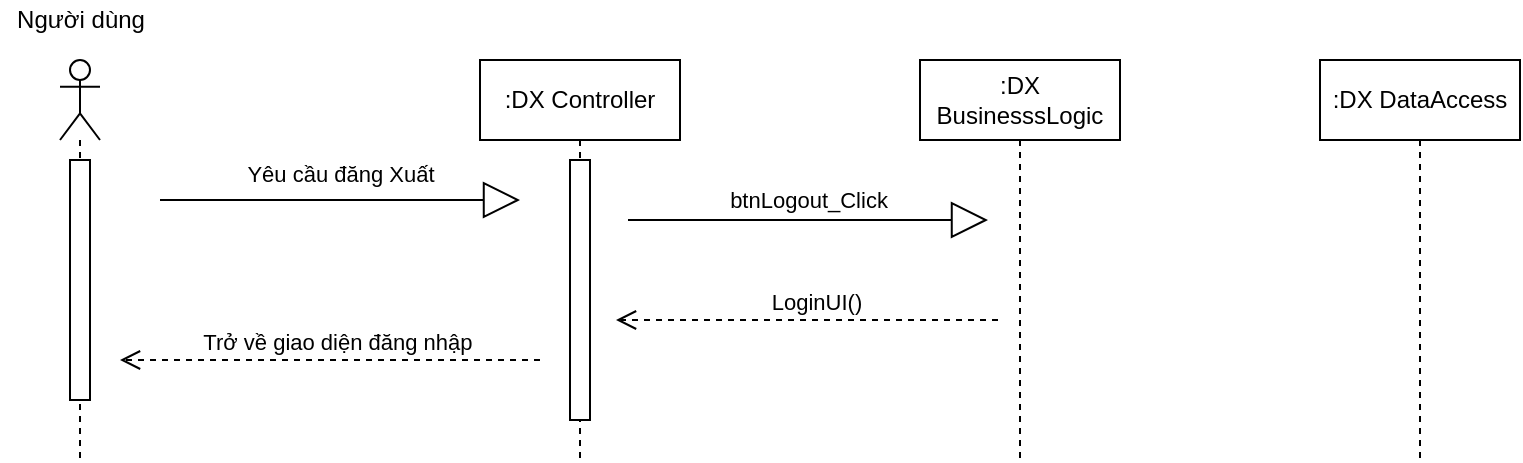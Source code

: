 <mxfile version="16.0.3" type="github">
  <diagram id="GhecuStuP_ve887YyBlI" name="Page-1">
    <mxGraphModel dx="1278" dy="547" grid="1" gridSize="10" guides="1" tooltips="1" connect="1" arrows="1" fold="1" page="1" pageScale="1" pageWidth="827" pageHeight="1169" math="0" shadow="0">
      <root>
        <mxCell id="0" />
        <mxCell id="1" parent="0" />
        <mxCell id="T9ga1v2wnevFFHqzPRlr-1" value="" style="shape=umlLifeline;participant=umlActor;perimeter=lifelinePerimeter;whiteSpace=wrap;html=1;container=1;collapsible=0;recursiveResize=0;verticalAlign=top;spacingTop=36;outlineConnect=0;" parent="1" vertex="1">
          <mxGeometry x="40" y="170" width="20" height="200" as="geometry" />
        </mxCell>
        <mxCell id="T9ga1v2wnevFFHqzPRlr-2" value="" style="html=1;points=[];perimeter=orthogonalPerimeter;" parent="T9ga1v2wnevFFHqzPRlr-1" vertex="1">
          <mxGeometry x="5" y="50" width="10" height="120" as="geometry" />
        </mxCell>
        <mxCell id="T9ga1v2wnevFFHqzPRlr-3" value=":DX Controller" style="shape=umlLifeline;perimeter=lifelinePerimeter;whiteSpace=wrap;html=1;container=1;collapsible=0;recursiveResize=0;outlineConnect=0;" parent="1" vertex="1">
          <mxGeometry x="250" y="170" width="100" height="200" as="geometry" />
        </mxCell>
        <mxCell id="T9ga1v2wnevFFHqzPRlr-5" value="" style="html=1;points=[];perimeter=orthogonalPerimeter;" parent="T9ga1v2wnevFFHqzPRlr-3" vertex="1">
          <mxGeometry x="45" y="50" width="10" height="130" as="geometry" />
        </mxCell>
        <mxCell id="T9ga1v2wnevFFHqzPRlr-6" value=":DX BusinesssLogic" style="shape=umlLifeline;perimeter=lifelinePerimeter;whiteSpace=wrap;html=1;container=1;collapsible=0;recursiveResize=0;outlineConnect=0;" parent="1" vertex="1">
          <mxGeometry x="470" y="170" width="100" height="200" as="geometry" />
        </mxCell>
        <mxCell id="T9ga1v2wnevFFHqzPRlr-8" value=":DX DataAccess" style="shape=umlLifeline;perimeter=lifelinePerimeter;whiteSpace=wrap;html=1;container=1;collapsible=0;recursiveResize=0;outlineConnect=0;" parent="1" vertex="1">
          <mxGeometry x="670" y="170" width="100" height="200" as="geometry" />
        </mxCell>
        <mxCell id="T9ga1v2wnevFFHqzPRlr-12" value="&lt;br&gt;Yêu cầu đăng Xuất" style="endArrow=block;endSize=16;endFill=0;html=1;rounded=0;edgeStyle=orthogonalEdgeStyle;" parent="1" edge="1">
          <mxGeometry y="20" width="160" relative="1" as="geometry">
            <mxPoint x="90" y="240.0" as="sourcePoint" />
            <mxPoint x="270" y="240.0" as="targetPoint" />
            <mxPoint as="offset" />
          </mxGeometry>
        </mxCell>
        <mxCell id="T9ga1v2wnevFFHqzPRlr-13" value="Trở về giao diện đăng nhập&amp;nbsp;" style="html=1;verticalAlign=bottom;endArrow=open;dashed=1;endSize=8;rounded=0;edgeStyle=orthogonalEdgeStyle;" parent="1" edge="1">
          <mxGeometry x="-0.048" relative="1" as="geometry">
            <mxPoint x="280" y="320" as="sourcePoint" />
            <mxPoint x="70" y="320" as="targetPoint" />
            <mxPoint as="offset" />
          </mxGeometry>
        </mxCell>
        <mxCell id="T9ga1v2wnevFFHqzPRlr-14" value="Người dùng" style="text;html=1;align=center;verticalAlign=middle;resizable=0;points=[];autosize=1;strokeColor=none;fillColor=none;" parent="1" vertex="1">
          <mxGeometry x="10" y="140" width="80" height="20" as="geometry" />
        </mxCell>
        <mxCell id="WfvKg-T8njzkVw8EZM1J-1" value="btnLogout_Click" style="endArrow=block;endSize=16;endFill=0;html=1;rounded=0;edgeStyle=orthogonalEdgeStyle;" edge="1" parent="1">
          <mxGeometry y="10" width="160" relative="1" as="geometry">
            <mxPoint x="324" y="250.0" as="sourcePoint" />
            <mxPoint x="504" y="250.0" as="targetPoint" />
            <mxPoint as="offset" />
          </mxGeometry>
        </mxCell>
        <mxCell id="WfvKg-T8njzkVw8EZM1J-2" value="LoginUI()" style="html=1;verticalAlign=bottom;endArrow=open;dashed=1;endSize=8;rounded=0;edgeStyle=orthogonalEdgeStyle;" edge="1" parent="1">
          <mxGeometry x="-0.048" relative="1" as="geometry">
            <mxPoint x="509" y="300" as="sourcePoint" />
            <mxPoint x="318" y="300" as="targetPoint" />
            <mxPoint as="offset" />
          </mxGeometry>
        </mxCell>
      </root>
    </mxGraphModel>
  </diagram>
</mxfile>
